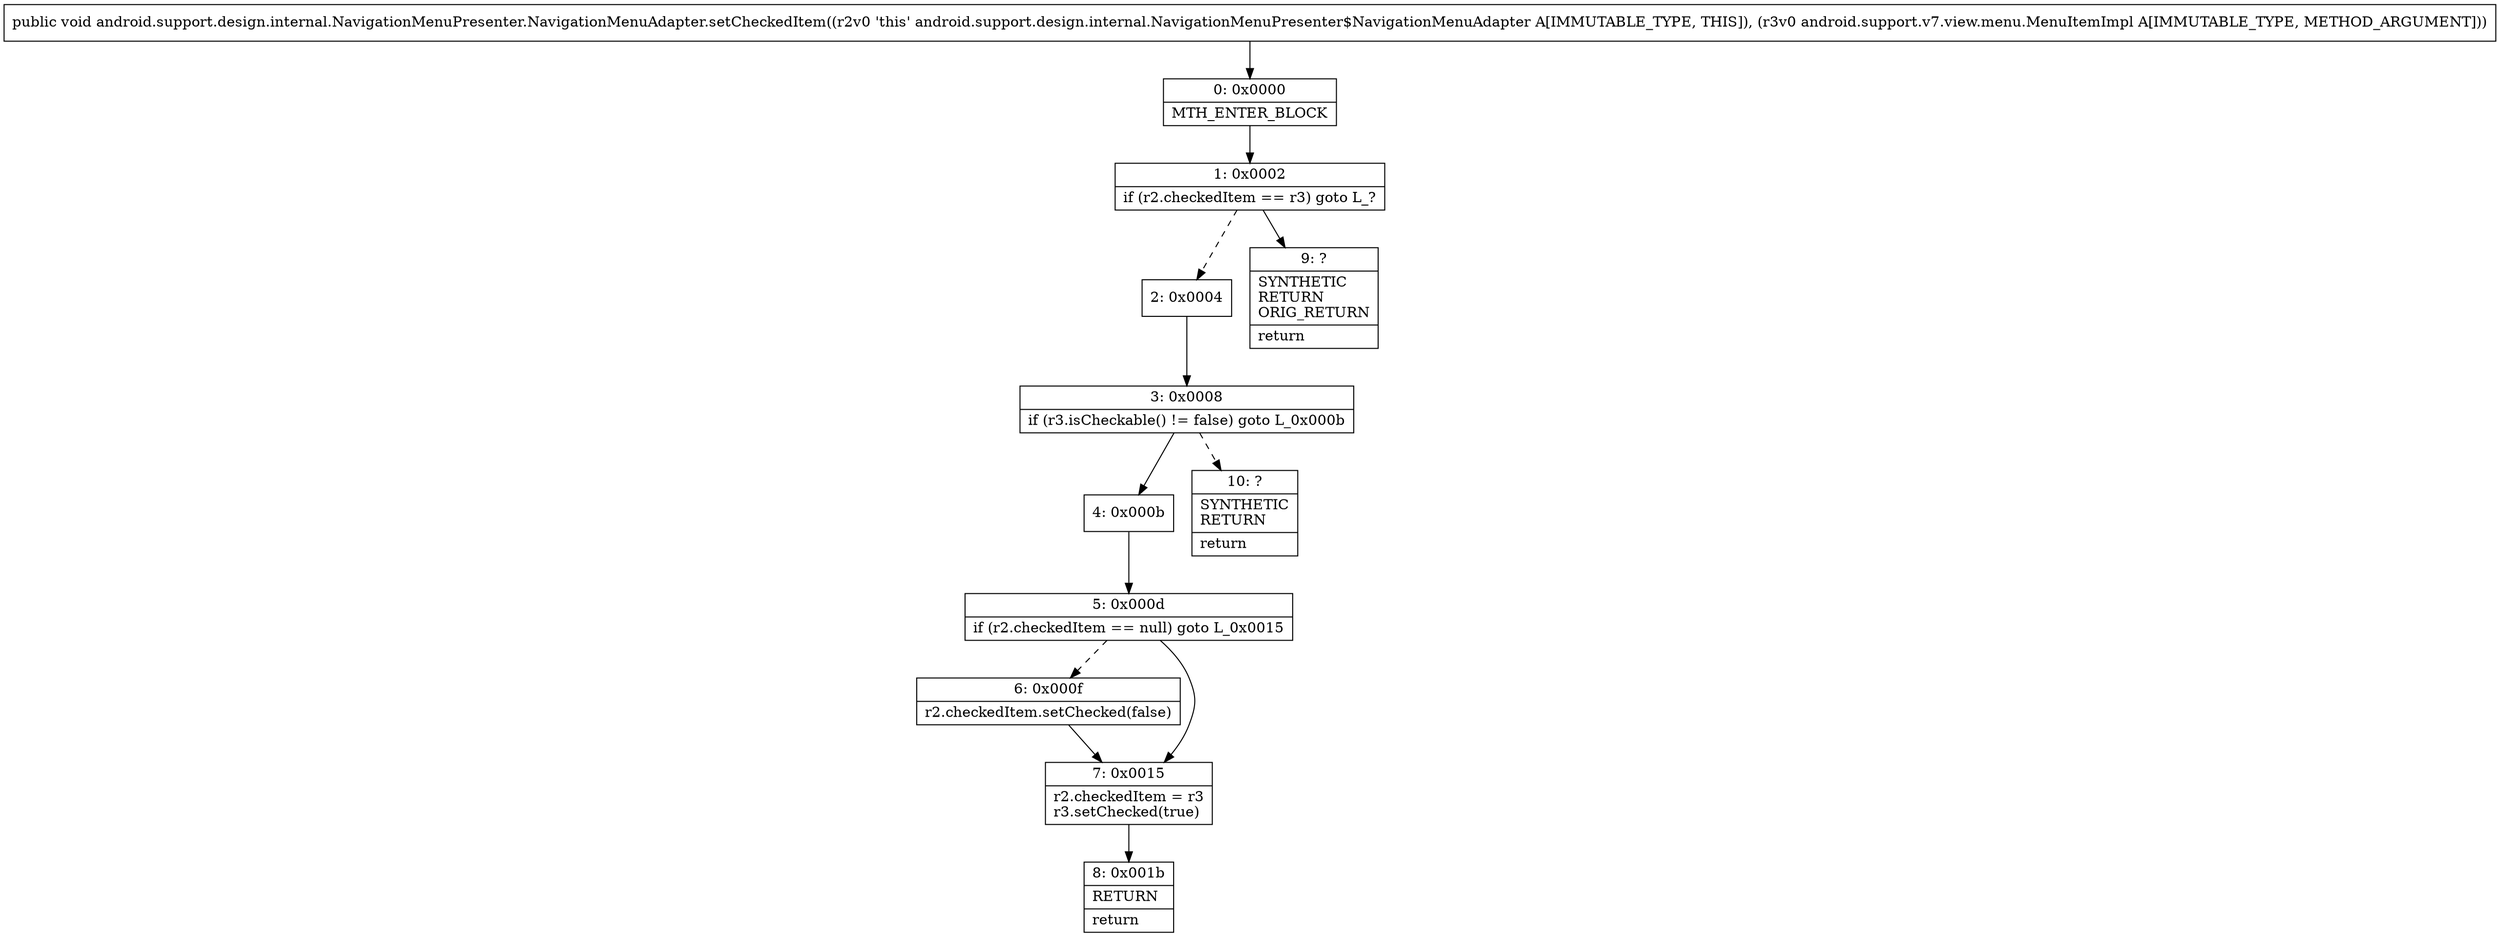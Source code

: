 digraph "CFG forandroid.support.design.internal.NavigationMenuPresenter.NavigationMenuAdapter.setCheckedItem(Landroid\/support\/v7\/view\/menu\/MenuItemImpl;)V" {
Node_0 [shape=record,label="{0\:\ 0x0000|MTH_ENTER_BLOCK\l}"];
Node_1 [shape=record,label="{1\:\ 0x0002|if (r2.checkedItem == r3) goto L_?\l}"];
Node_2 [shape=record,label="{2\:\ 0x0004}"];
Node_3 [shape=record,label="{3\:\ 0x0008|if (r3.isCheckable() != false) goto L_0x000b\l}"];
Node_4 [shape=record,label="{4\:\ 0x000b}"];
Node_5 [shape=record,label="{5\:\ 0x000d|if (r2.checkedItem == null) goto L_0x0015\l}"];
Node_6 [shape=record,label="{6\:\ 0x000f|r2.checkedItem.setChecked(false)\l}"];
Node_7 [shape=record,label="{7\:\ 0x0015|r2.checkedItem = r3\lr3.setChecked(true)\l}"];
Node_8 [shape=record,label="{8\:\ 0x001b|RETURN\l|return\l}"];
Node_9 [shape=record,label="{9\:\ ?|SYNTHETIC\lRETURN\lORIG_RETURN\l|return\l}"];
Node_10 [shape=record,label="{10\:\ ?|SYNTHETIC\lRETURN\l|return\l}"];
MethodNode[shape=record,label="{public void android.support.design.internal.NavigationMenuPresenter.NavigationMenuAdapter.setCheckedItem((r2v0 'this' android.support.design.internal.NavigationMenuPresenter$NavigationMenuAdapter A[IMMUTABLE_TYPE, THIS]), (r3v0 android.support.v7.view.menu.MenuItemImpl A[IMMUTABLE_TYPE, METHOD_ARGUMENT])) }"];
MethodNode -> Node_0;
Node_0 -> Node_1;
Node_1 -> Node_2[style=dashed];
Node_1 -> Node_9;
Node_2 -> Node_3;
Node_3 -> Node_4;
Node_3 -> Node_10[style=dashed];
Node_4 -> Node_5;
Node_5 -> Node_6[style=dashed];
Node_5 -> Node_7;
Node_6 -> Node_7;
Node_7 -> Node_8;
}

